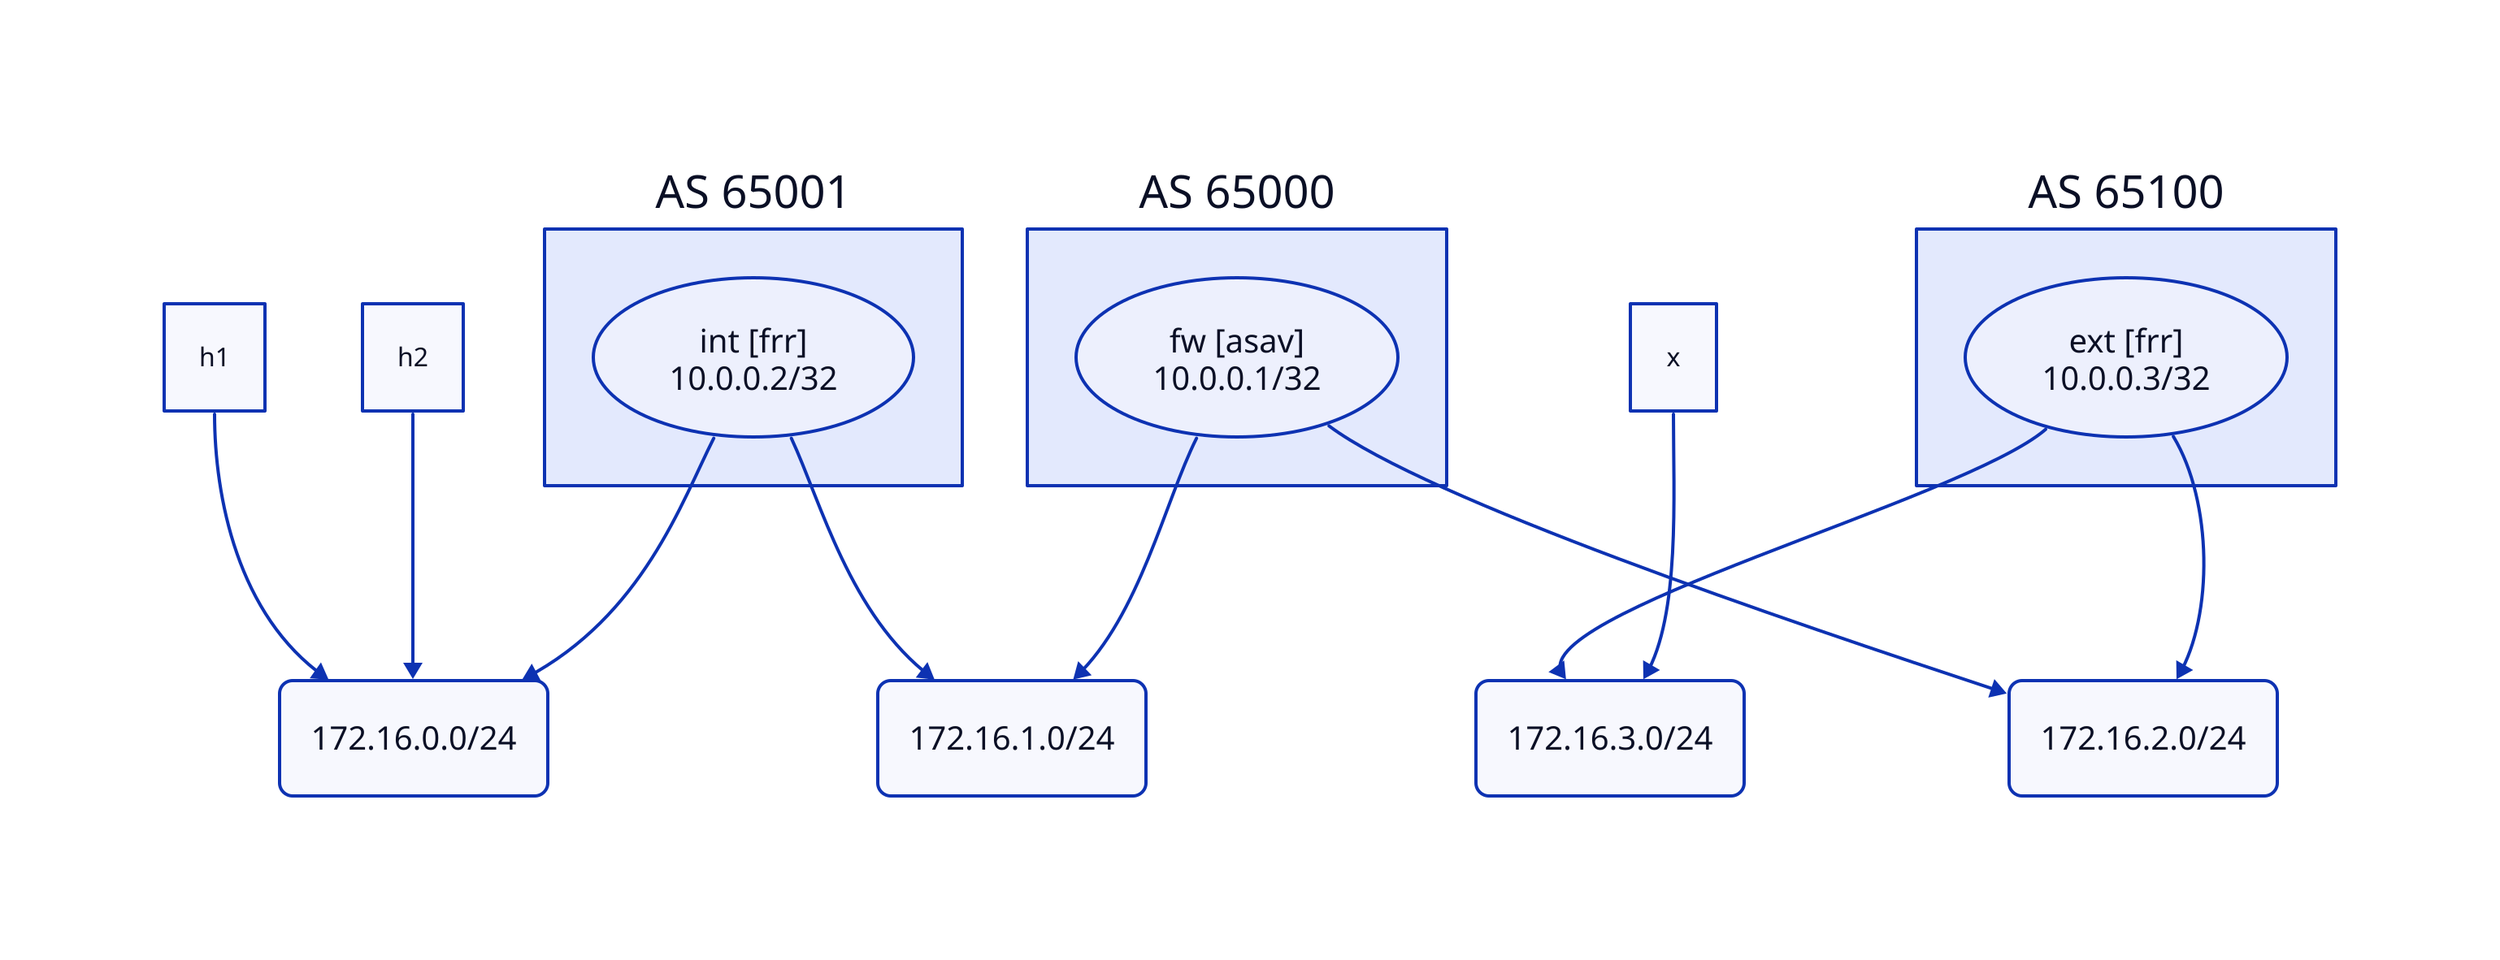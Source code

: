AS_65000 {
  label: AS 65000
  fw {
    label: "fw [asav]\n10.0.0.1/32"
    shape: "oval"
    style.font-size: 20
  }
}
AS_65001 {
  label: AS 65001
  int {
    label: "int [frr]\n10.0.0.2/32"
    shape: "oval"
    style.font-size: 20
  }
}
AS_65100 {
  label: AS 65100
  ext {
    label: "ext [frr]\n10.0.0.3/32"
    shape: "oval"
    style.font-size: 20
  }
}
lan_1 {
  label: 172.16.0.0/24
  shape: "rectangle"
  style.border-radius: 8
  style.font-size: 20
}
h1 -> lan_1 {
}
h2 -> lan_1 {
}
AS_65001.int -> lan_1 {
}
lan_2 {
  label: 172.16.1.0/24
  shape: "rectangle"
  style.border-radius: 8
  style.font-size: 20
}
AS_65001.int -> lan_2 {
}
AS_65000.fw -> lan_2 {
}
lan_3 {
  label: 172.16.2.0/24
  shape: "rectangle"
  style.border-radius: 8
  style.font-size: 20
}
AS_65000.fw -> lan_3 {
}
AS_65100.ext -> lan_3 {
}
lan_4 {
  label: 172.16.3.0/24
  shape: "rectangle"
  style.border-radius: 8
  style.font-size: 20
}
AS_65100.ext -> lan_4 {
}
x -> lan_4 {
}
